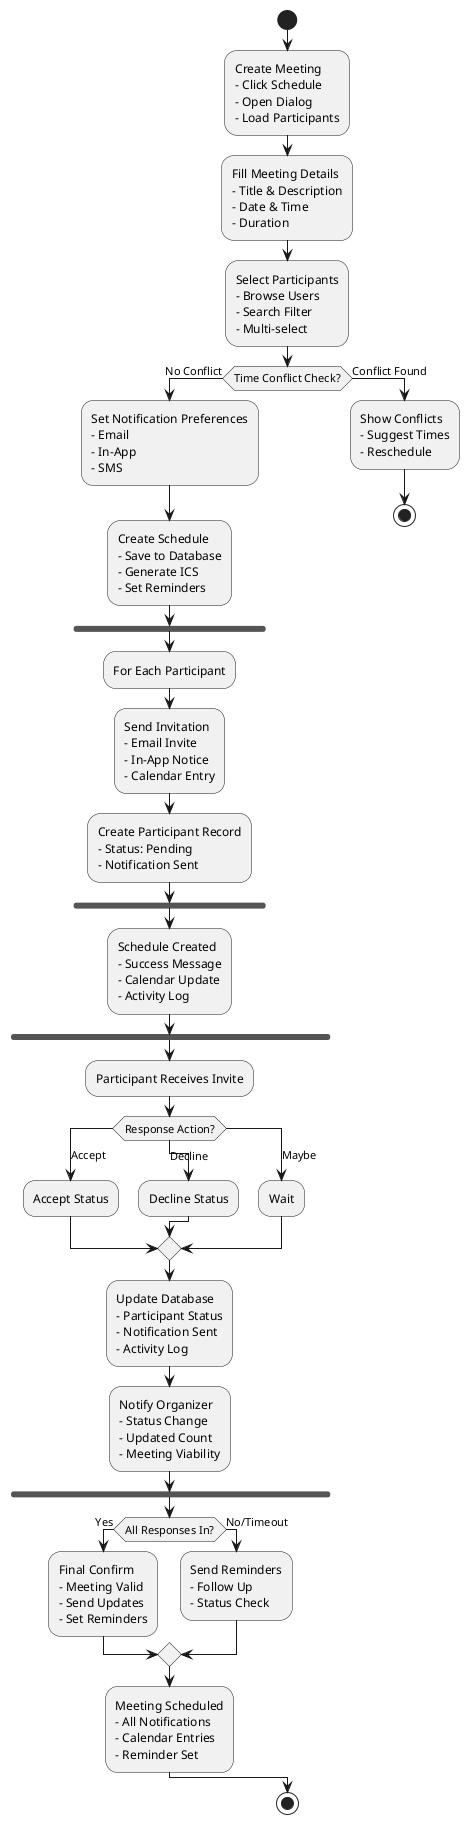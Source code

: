 @startuml Meeting_Scheduling_Activity

start

:Create Meeting
- Click Schedule
- Open Dialog
- Load Participants;

:Fill Meeting Details
- Title & Description
- Date & Time
- Duration;

:Select Participants
- Browse Users
- Search Filter
- Multi-select;

if (Time Conflict Check?) then (No Conflict)
  :Set Notification Preferences
  - Email
  - In-App
  - SMS;
  
  :Create Schedule
  - Save to Database
  - Generate ICS
  - Set Reminders;
  
  fork
    :For Each Participant;
    
    :Send Invitation
    - Email Invite
    - In-App Notice
    - Calendar Entry;
    
    :Create Participant Record
    - Status: Pending
    - Notification Sent;
    
  end fork
  
  :Schedule Created
  - Success Message
  - Calendar Update
  - Activity Log;
  
  fork
    :Participant Receives Invite;
    
    switch (Response Action?)
    case (Accept)
      :Accept Status;
    case (Decline)
      :Decline Status;
    case (Maybe)
      :Wait;
    endswitch
    
    :Update Database
    - Participant Status
    - Notification Sent
    - Activity Log;
    
    :Notify Organizer
    - Status Change
    - Updated Count
    - Meeting Viability;
    
  end fork
  
  if (All Responses In?) then (Yes)
    :Final Confirm
    - Meeting Valid
    - Send Updates
    - Set Reminders;
  else (No/Timeout)
    :Send Reminders
    - Follow Up
    - Status Check;
  endif
  
  :Meeting Scheduled
  - All Notifications
  - Calendar Entries
  - Reminder Set;
  
else (Conflict Found)
  :Show Conflicts
  - Suggest Times
  - Reschedule;
  stop
endif

stop

@enduml
